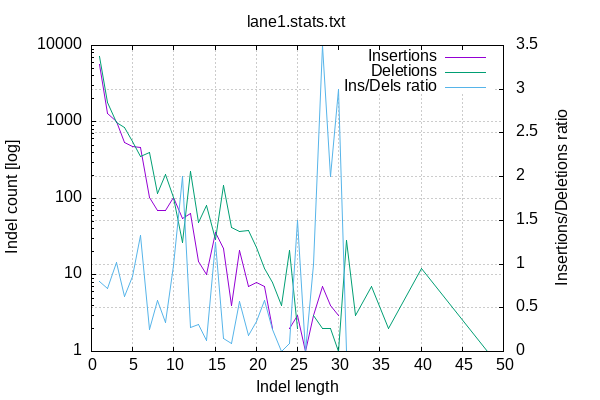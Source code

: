 
        set terminal png size 600,400 truecolor
        set output "plot/indel-dist.png"
        set grid xtics ytics y2tics back lc rgb "#cccccc"
        set style line 1 linetype 1  linecolor rgb "red"
        set style line 2 linetype 2  linecolor rgb "black"
        set style line 3 linetype 3  linecolor rgb "green"
        set style increment user
        set ylabel "Indel count [log]"
        set xlabel "Indel length"
        set y2label "Insertions/Deletions ratio"
        set log y
        set y2tics nomirror
        set ytics nomirror
        set title "lane1.stats.txt" noenhanced
        plot '-' w l ti 'Insertions', '-' w l ti 'Deletions', '-' axes x1y2 w l ti "Ins/Dels ratio"
    1	5649
2	1286
3	1015
4	540
5	475
6	463
7	103
8	69
9	69
10	102
11	54
12	63
13	15
14	10
15	36
16	22
17	4
18	21
19	7
20	8
21	7
22	2
23	0
24	2
25	3
26	1
27	3
28	7
29	4
30	3
31	0
32	0
34	0
36	0
40	0
48	0
end
1	7092
2	1781
3	997
4	859
5	555
6	349
7	404
8	118
9	206
10	104
11	27
12	225
13	48
14	80
15	29
16	147
17	42
18	37
19	38
20	23
21	12
22	8
23	4
24	21
25	2
26	0
27	3
28	2
29	2
30	1
31	28
32	3
34	7
36	2
40	12
48	1
end
1	0.796531
2	0.722066
3	1.018054
4	0.628638
5	0.855856
6	1.326648
7	0.254950
8	0.584746
9	0.334951
10	0.980769
11	2.000000
12	0.280000
13	0.312500
14	0.125000
15	1.241379
16	0.149660
17	0.095238
18	0.567568
19	0.184211
20	0.347826
21	0.583333
22	0.250000
23	0.000000
24	0.095238
25	1.500000
26	0.000000
27	1.000000
28	3.500000
29	2.000000
30	3.000000
31	0.000000
32	0.000000
34	0.000000
36	0.000000
40	0.000000
48	0.000000
end
